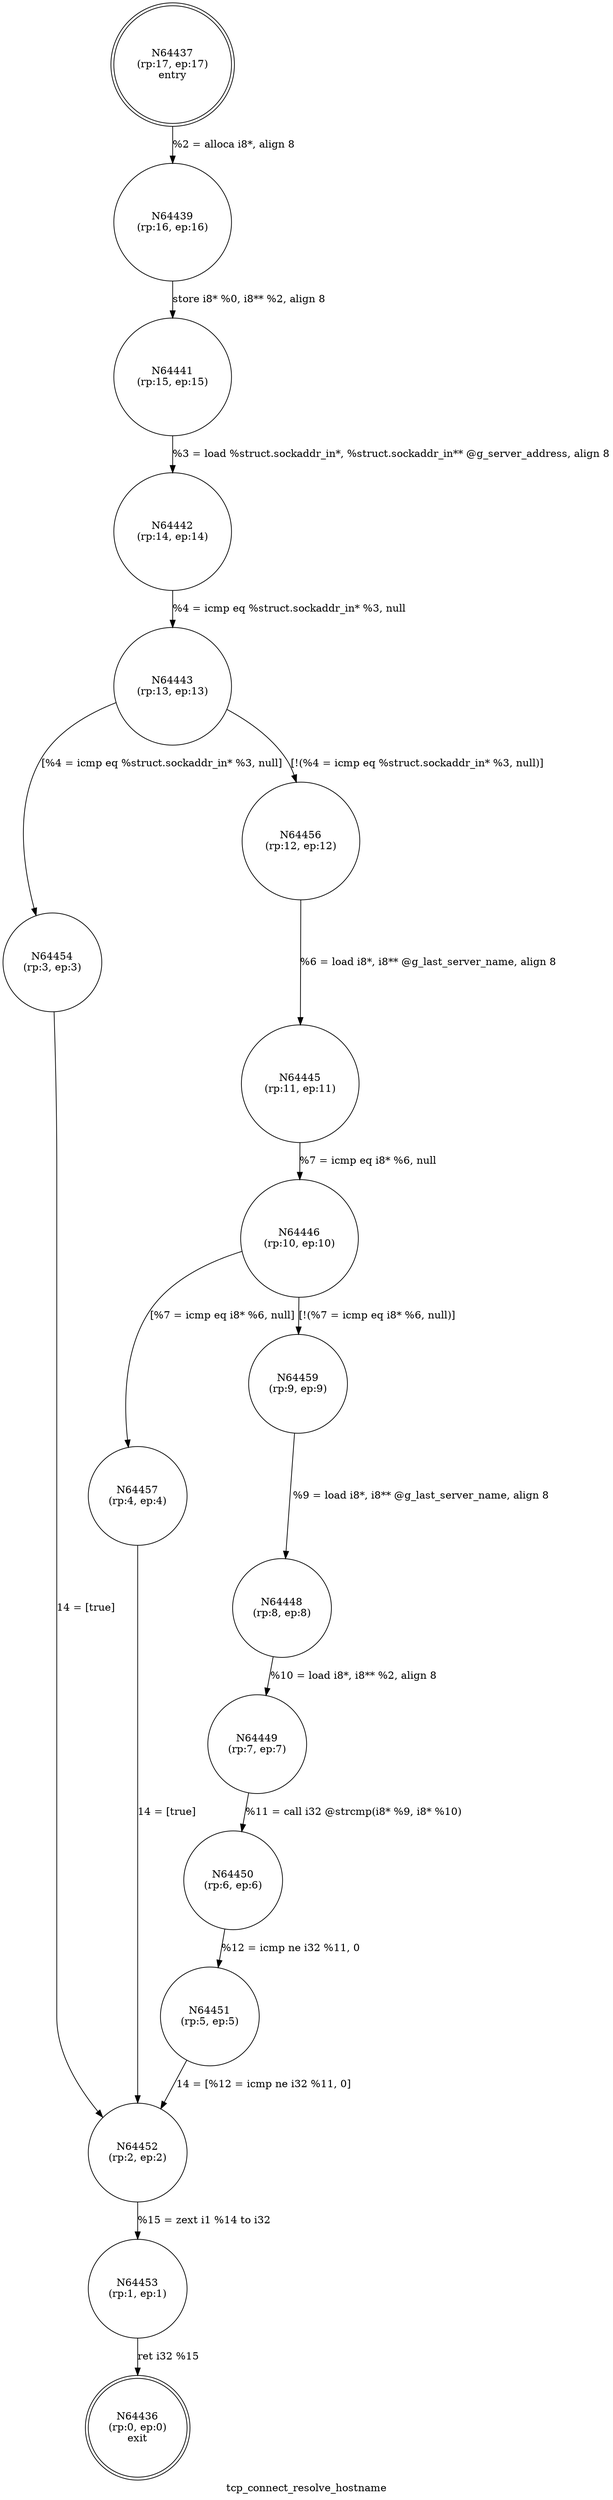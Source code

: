 digraph tcp_connect_resolve_hostname {
label="tcp_connect_resolve_hostname"
64436 [label="N64436\n(rp:0, ep:0)\nexit", shape="doublecircle"]
64437 [label="N64437\n(rp:17, ep:17)\nentry", shape="doublecircle"]
64437 -> 64439 [label="%2 = alloca i8*, align 8"]
64439 [label="N64439\n(rp:16, ep:16)", shape="circle"]
64439 -> 64441 [label="store i8* %0, i8** %2, align 8"]
64441 [label="N64441\n(rp:15, ep:15)", shape="circle"]
64441 -> 64442 [label="%3 = load %struct.sockaddr_in*, %struct.sockaddr_in** @g_server_address, align 8"]
64442 [label="N64442\n(rp:14, ep:14)", shape="circle"]
64442 -> 64443 [label="%4 = icmp eq %struct.sockaddr_in* %3, null"]
64443 [label="N64443\n(rp:13, ep:13)", shape="circle"]
64443 -> 64454 [label="[%4 = icmp eq %struct.sockaddr_in* %3, null]"]
64443 -> 64456 [label="[!(%4 = icmp eq %struct.sockaddr_in* %3, null)]"]
64445 [label="N64445\n(rp:11, ep:11)", shape="circle"]
64445 -> 64446 [label="%7 = icmp eq i8* %6, null"]
64446 [label="N64446\n(rp:10, ep:10)", shape="circle"]
64446 -> 64457 [label="[%7 = icmp eq i8* %6, null]"]
64446 -> 64459 [label="[!(%7 = icmp eq i8* %6, null)]"]
64448 [label="N64448\n(rp:8, ep:8)", shape="circle"]
64448 -> 64449 [label="%10 = load i8*, i8** %2, align 8"]
64449 [label="N64449\n(rp:7, ep:7)", shape="circle"]
64449 -> 64450 [label="%11 = call i32 @strcmp(i8* %9, i8* %10)"]
64450 [label="N64450\n(rp:6, ep:6)", shape="circle"]
64450 -> 64451 [label="%12 = icmp ne i32 %11, 0"]
64451 [label="N64451\n(rp:5, ep:5)", shape="circle"]
64451 -> 64452 [label="14 = [%12 = icmp ne i32 %11, 0]"]
64452 [label="N64452\n(rp:2, ep:2)", shape="circle"]
64452 -> 64453 [label="%15 = zext i1 %14 to i32"]
64453 [label="N64453\n(rp:1, ep:1)", shape="circle"]
64453 -> 64436 [label="ret i32 %15"]
64454 [label="N64454\n(rp:3, ep:3)", shape="circle"]
64454 -> 64452 [label="14 = [true]"]
64456 [label="N64456\n(rp:12, ep:12)", shape="circle"]
64456 -> 64445 [label="%6 = load i8*, i8** @g_last_server_name, align 8"]
64457 [label="N64457\n(rp:4, ep:4)", shape="circle"]
64457 -> 64452 [label="14 = [true]"]
64459 [label="N64459\n(rp:9, ep:9)", shape="circle"]
64459 -> 64448 [label="%9 = load i8*, i8** @g_last_server_name, align 8"]
}
